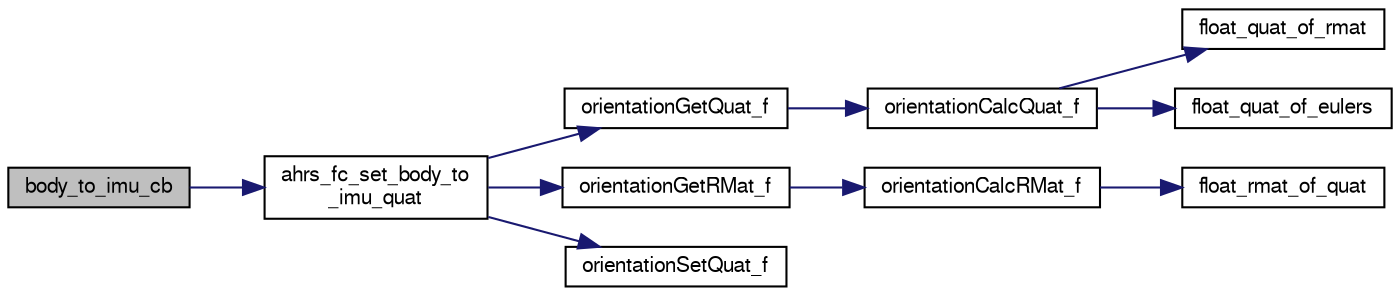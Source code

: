 digraph "body_to_imu_cb"
{
  edge [fontname="FreeSans",fontsize="10",labelfontname="FreeSans",labelfontsize="10"];
  node [fontname="FreeSans",fontsize="10",shape=record];
  rankdir="LR";
  Node1 [label="body_to_imu_cb",height=0.2,width=0.4,color="black", fillcolor="grey75", style="filled", fontcolor="black"];
  Node1 -> Node2 [color="midnightblue",fontsize="10",style="solid",fontname="FreeSans"];
  Node2 [label="ahrs_fc_set_body_to\l_imu_quat",height=0.2,width=0.4,color="black", fillcolor="white", style="filled",URL="$ahrs__float__cmpl_8c.html#af7031b11bbdd78128a0f654b1e95aeec"];
  Node2 -> Node3 [color="midnightblue",fontsize="10",style="solid",fontname="FreeSans"];
  Node3 [label="orientationGetQuat_f",height=0.2,width=0.4,color="black", fillcolor="white", style="filled",URL="$group__math__orientation__representation.html#ga4bc38966bac43e1f55b2f042d8f2e411",tooltip="Get vehicle body attitude quaternion (float). "];
  Node3 -> Node4 [color="midnightblue",fontsize="10",style="solid",fontname="FreeSans"];
  Node4 [label="orientationCalcQuat_f",height=0.2,width=0.4,color="black", fillcolor="white", style="filled",URL="$group__math__orientation__representation.html#ga33edf7d5bd278bed617fb5aa88559dc2"];
  Node4 -> Node5 [color="midnightblue",fontsize="10",style="solid",fontname="FreeSans"];
  Node5 [label="float_quat_of_rmat",height=0.2,width=0.4,color="black", fillcolor="white", style="filled",URL="$group__math__algebra__float.html#ga29a7db3c967cea290d25b28b4d17f01f",tooltip="Quaternion from rotation matrix. "];
  Node4 -> Node6 [color="midnightblue",fontsize="10",style="solid",fontname="FreeSans"];
  Node6 [label="float_quat_of_eulers",height=0.2,width=0.4,color="black", fillcolor="white", style="filled",URL="$group__math__algebra__float.html#ga99c8f1ff70a5b638cf87ea816f1756a2",tooltip="quat of euler roation &#39;ZYX&#39; "];
  Node2 -> Node7 [color="midnightblue",fontsize="10",style="solid",fontname="FreeSans"];
  Node7 [label="orientationGetRMat_f",height=0.2,width=0.4,color="black", fillcolor="white", style="filled",URL="$group__math__orientation__representation.html#gadad1660d6ec48c67423b76622ce80b51",tooltip="Get vehicle body attitude rotation matrix (float). "];
  Node7 -> Node8 [color="midnightblue",fontsize="10",style="solid",fontname="FreeSans"];
  Node8 [label="orientationCalcRMat_f",height=0.2,width=0.4,color="black", fillcolor="white", style="filled",URL="$group__math__orientation__representation.html#ga3394d93b976378bb5c9ddea8d7960eeb"];
  Node8 -> Node9 [color="midnightblue",fontsize="10",style="solid",fontname="FreeSans"];
  Node9 [label="float_rmat_of_quat",height=0.2,width=0.4,color="black", fillcolor="white", style="filled",URL="$group__math__algebra__float.html#ga4f32e245bb37ef9fdf43872080f63fbc"];
  Node2 -> Node10 [color="midnightblue",fontsize="10",style="solid",fontname="FreeSans"];
  Node10 [label="orientationSetQuat_f",height=0.2,width=0.4,color="black", fillcolor="white", style="filled",URL="$group__math__orientation__representation.html#ga35d21d17eb2d2ef8352f0aceb8ad7001",tooltip="Set vehicle body attitude from quaternion (float). "];
}
